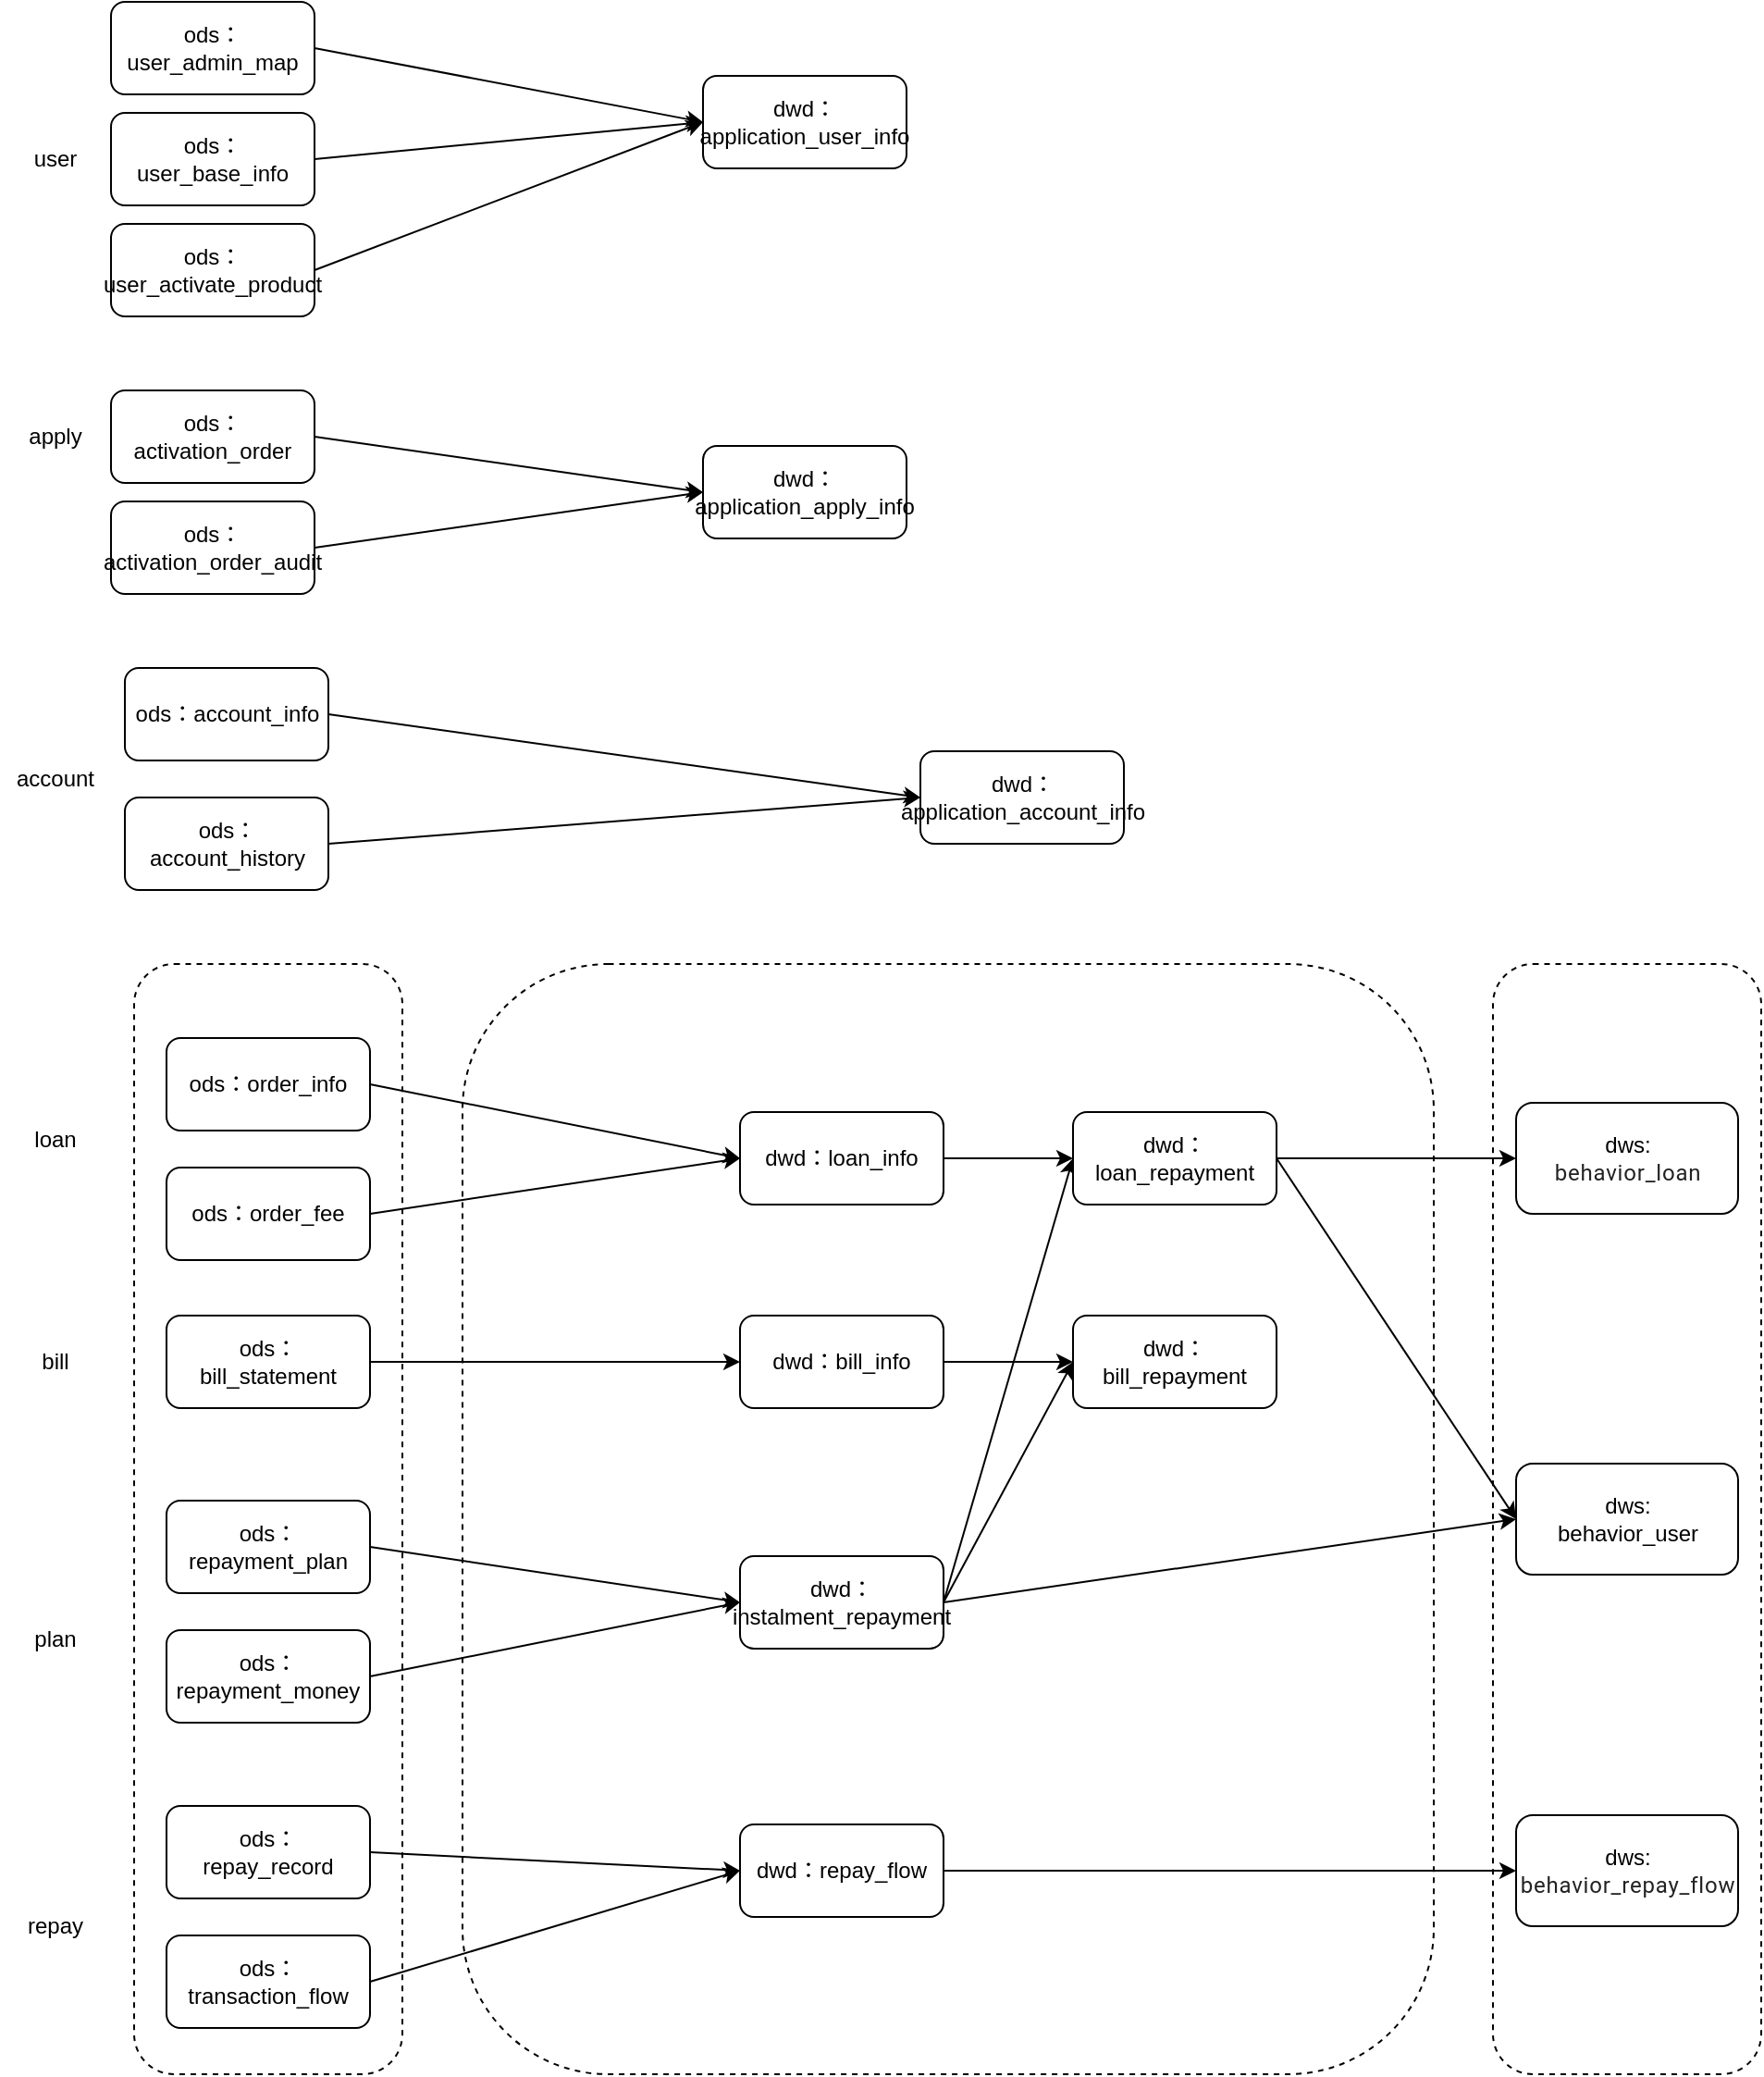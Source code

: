 <mxfile version="20.0.1" type="github">
  <diagram id="wvVTZFErPgsMaAx57S7T" name="Page-1">
    <mxGraphModel dx="1645" dy="2101" grid="1" gridSize="10" guides="1" tooltips="1" connect="1" arrows="1" fold="1" page="1" pageScale="1" pageWidth="827" pageHeight="1169" math="0" shadow="0">
      <root>
        <mxCell id="0" />
        <mxCell id="1" parent="0" />
        <mxCell id="8AdEoeR8giRR23GCNU2t-72" value="" style="rounded=1;whiteSpace=wrap;html=1;labelBackgroundColor=#FFFFFF;fontSize=12;fontColor=#000000;dashed=1;" vertex="1" parent="1">
          <mxGeometry x="827" y="110" width="145" height="600" as="geometry" />
        </mxCell>
        <mxCell id="8AdEoeR8giRR23GCNU2t-42" value="" style="rounded=1;whiteSpace=wrap;html=1;labelBackgroundColor=#FFFFFF;fontSize=12;fontColor=#000000;dashed=1;" vertex="1" parent="1">
          <mxGeometry x="270" y="110" width="525" height="600" as="geometry" />
        </mxCell>
        <mxCell id="8AdEoeR8giRR23GCNU2t-41" value="" style="rounded=1;whiteSpace=wrap;html=1;labelBackgroundColor=#FFFFFF;fontSize=12;fontColor=#000000;dashed=1;" vertex="1" parent="1">
          <mxGeometry x="92.5" y="110" width="145" height="600" as="geometry" />
        </mxCell>
        <mxCell id="8AdEoeR8giRR23GCNU2t-1" value="ods：order_info" style="rounded=1;whiteSpace=wrap;html=1;" vertex="1" parent="1">
          <mxGeometry x="110" y="150" width="110" height="50" as="geometry" />
        </mxCell>
        <mxCell id="8AdEoeR8giRR23GCNU2t-2" value="ods：order_fee" style="rounded=1;whiteSpace=wrap;html=1;" vertex="1" parent="1">
          <mxGeometry x="110" y="220" width="110" height="50" as="geometry" />
        </mxCell>
        <mxCell id="8AdEoeR8giRR23GCNU2t-35" value="" style="edgeStyle=orthogonalEdgeStyle;rounded=0;orthogonalLoop=1;jettySize=auto;html=1;fontSize=12;fontColor=#000000;" edge="1" parent="1" source="8AdEoeR8giRR23GCNU2t-4" target="8AdEoeR8giRR23GCNU2t-34">
          <mxGeometry relative="1" as="geometry" />
        </mxCell>
        <mxCell id="8AdEoeR8giRR23GCNU2t-4" value="dwd：loan_info" style="rounded=1;whiteSpace=wrap;html=1;" vertex="1" parent="1">
          <mxGeometry x="420" y="190" width="110" height="50" as="geometry" />
        </mxCell>
        <mxCell id="8AdEoeR8giRR23GCNU2t-6" value="" style="endArrow=classic;html=1;rounded=0;entryX=0;entryY=0.5;entryDx=0;entryDy=0;exitX=1;exitY=0.5;exitDx=0;exitDy=0;" edge="1" parent="1" source="8AdEoeR8giRR23GCNU2t-1" target="8AdEoeR8giRR23GCNU2t-4">
          <mxGeometry width="50" height="50" relative="1" as="geometry">
            <mxPoint x="400" y="180" as="sourcePoint" />
            <mxPoint x="340" y="90" as="targetPoint" />
          </mxGeometry>
        </mxCell>
        <mxCell id="8AdEoeR8giRR23GCNU2t-8" value="" style="endArrow=classic;html=1;rounded=0;entryX=0;entryY=0.5;entryDx=0;entryDy=0;exitX=1;exitY=0.5;exitDx=0;exitDy=0;" edge="1" parent="1" source="8AdEoeR8giRR23GCNU2t-2" target="8AdEoeR8giRR23GCNU2t-4">
          <mxGeometry width="50" height="50" relative="1" as="geometry">
            <mxPoint x="360" y="185" as="sourcePoint" />
            <mxPoint x="430" y="225" as="targetPoint" />
          </mxGeometry>
        </mxCell>
        <mxCell id="8AdEoeR8giRR23GCNU2t-11" value="ods：repayment_plan" style="rounded=1;whiteSpace=wrap;html=1;" vertex="1" parent="1">
          <mxGeometry x="110" y="400" width="110" height="50" as="geometry" />
        </mxCell>
        <mxCell id="8AdEoeR8giRR23GCNU2t-12" value="ods：&lt;br&gt;repayment_money" style="rounded=1;whiteSpace=wrap;html=1;" vertex="1" parent="1">
          <mxGeometry x="110" y="470" width="110" height="50" as="geometry" />
        </mxCell>
        <mxCell id="8AdEoeR8giRR23GCNU2t-13" value="&lt;font style=&quot;font-size: 12px;&quot;&gt;dwd：&lt;br&gt;&lt;span id=&quot;docs-internal-guid-5aec8d1b-7fff-cdfb-e014-1fbec7482f0d&quot;&gt;&lt;span style=&quot;font-family: Arial; background-color: transparent; font-variant-numeric: normal; font-variant-east-asian: normal; vertical-align: baseline;&quot;&gt;instalment_repayment&lt;/span&gt;&lt;/span&gt;&lt;/font&gt;" style="rounded=1;whiteSpace=wrap;html=1;" vertex="1" parent="1">
          <mxGeometry x="420" y="430" width="110" height="50" as="geometry" />
        </mxCell>
        <mxCell id="8AdEoeR8giRR23GCNU2t-14" value="" style="endArrow=classic;html=1;rounded=0;entryX=0;entryY=0.5;entryDx=0;entryDy=0;exitX=1;exitY=0.5;exitDx=0;exitDy=0;" edge="1" parent="1" source="8AdEoeR8giRR23GCNU2t-11" target="8AdEoeR8giRR23GCNU2t-13">
          <mxGeometry width="50" height="50" relative="1" as="geometry">
            <mxPoint x="400" y="430" as="sourcePoint" />
            <mxPoint x="340" y="340" as="targetPoint" />
          </mxGeometry>
        </mxCell>
        <mxCell id="8AdEoeR8giRR23GCNU2t-15" value="" style="endArrow=classic;html=1;rounded=0;entryX=0;entryY=0.5;entryDx=0;entryDy=0;exitX=1;exitY=0.5;exitDx=0;exitDy=0;" edge="1" parent="1" source="8AdEoeR8giRR23GCNU2t-12" target="8AdEoeR8giRR23GCNU2t-13">
          <mxGeometry width="50" height="50" relative="1" as="geometry">
            <mxPoint x="360" y="435" as="sourcePoint" />
            <mxPoint x="430" y="475" as="targetPoint" />
          </mxGeometry>
        </mxCell>
        <mxCell id="8AdEoeR8giRR23GCNU2t-18" value="" style="edgeStyle=orthogonalEdgeStyle;rounded=0;orthogonalLoop=1;jettySize=auto;html=1;fontSize=12;" edge="1" parent="1" source="8AdEoeR8giRR23GCNU2t-16" target="8AdEoeR8giRR23GCNU2t-17">
          <mxGeometry relative="1" as="geometry" />
        </mxCell>
        <mxCell id="8AdEoeR8giRR23GCNU2t-16" value="ods：&lt;br&gt;bill_statement" style="rounded=1;whiteSpace=wrap;html=1;" vertex="1" parent="1">
          <mxGeometry x="110" y="300" width="110" height="50" as="geometry" />
        </mxCell>
        <mxCell id="8AdEoeR8giRR23GCNU2t-38" value="" style="edgeStyle=orthogonalEdgeStyle;rounded=0;orthogonalLoop=1;jettySize=auto;html=1;fontSize=12;fontColor=#000000;" edge="1" parent="1" source="8AdEoeR8giRR23GCNU2t-17" target="8AdEoeR8giRR23GCNU2t-37">
          <mxGeometry relative="1" as="geometry" />
        </mxCell>
        <mxCell id="8AdEoeR8giRR23GCNU2t-17" value="dwd：&lt;span id=&quot;docs-internal-guid-53d1fee0-7fff-f85b-eb49-b567c09b7242&quot;&gt;&lt;span style=&quot;font-family: Arial; background-color: transparent; font-variant-numeric: normal; font-variant-east-asian: normal; vertical-align: baseline;&quot;&gt;&lt;font style=&quot;font-size: 12px;&quot;&gt;bill_info&lt;/font&gt;&lt;/span&gt;&lt;/span&gt;" style="rounded=1;whiteSpace=wrap;html=1;" vertex="1" parent="1">
          <mxGeometry x="420" y="300" width="110" height="50" as="geometry" />
        </mxCell>
        <mxCell id="8AdEoeR8giRR23GCNU2t-25" value="ods：&lt;br&gt;&lt;span id=&quot;docs-internal-guid-d9d55889-7fff-6ba6-db5d-2b4334a360d3&quot;&gt;&lt;span style=&quot;font-size: 9pt; font-family: Arial; font-variant-numeric: normal; font-variant-east-asian: normal; vertical-align: baseline;&quot;&gt;repay_record&lt;/span&gt;&lt;/span&gt;" style="rounded=1;whiteSpace=wrap;html=1;" vertex="1" parent="1">
          <mxGeometry x="110" y="565" width="110" height="50" as="geometry" />
        </mxCell>
        <mxCell id="8AdEoeR8giRR23GCNU2t-26" value="ods：&lt;br&gt;&lt;span id=&quot;docs-internal-guid-947b27e7-7fff-a2fc-4474-99fa8dbf6acd&quot;&gt;&lt;span style=&quot;font-size: 9pt; font-family: Arial; font-variant-numeric: normal; font-variant-east-asian: normal; vertical-align: baseline;&quot;&gt;transaction_flow&lt;/span&gt;&lt;/span&gt;" style="rounded=1;whiteSpace=wrap;html=1;" vertex="1" parent="1">
          <mxGeometry x="110" y="635" width="110" height="50" as="geometry" />
        </mxCell>
        <mxCell id="8AdEoeR8giRR23GCNU2t-66" value="" style="edgeStyle=orthogonalEdgeStyle;rounded=0;orthogonalLoop=1;jettySize=auto;html=1;fontSize=12;fontColor=#000000;" edge="1" parent="1" source="8AdEoeR8giRR23GCNU2t-27" target="8AdEoeR8giRR23GCNU2t-65">
          <mxGeometry relative="1" as="geometry" />
        </mxCell>
        <mxCell id="8AdEoeR8giRR23GCNU2t-27" value="&lt;font style=&quot;font-size: 12px;&quot;&gt;dwd：&lt;span id=&quot;docs-internal-guid-818f419f-7fff-825d-e930-8b9c165d0fec&quot;&gt;&lt;span style=&quot;font-size: 9pt; font-family: Arial; font-variant-numeric: normal; font-variant-east-asian: normal; vertical-align: baseline;&quot;&gt;repay_flow&lt;/span&gt;&lt;/span&gt;&lt;br&gt;&lt;/font&gt;" style="rounded=1;whiteSpace=wrap;html=1;" vertex="1" parent="1">
          <mxGeometry x="420" y="575" width="110" height="50" as="geometry" />
        </mxCell>
        <mxCell id="8AdEoeR8giRR23GCNU2t-28" value="" style="endArrow=classic;html=1;rounded=0;entryX=0;entryY=0.5;entryDx=0;entryDy=0;exitX=1;exitY=0.5;exitDx=0;exitDy=0;" edge="1" parent="1" source="8AdEoeR8giRR23GCNU2t-25" target="8AdEoeR8giRR23GCNU2t-27">
          <mxGeometry width="50" height="50" relative="1" as="geometry">
            <mxPoint x="270" y="595" as="sourcePoint" />
            <mxPoint x="210" y="505" as="targetPoint" />
          </mxGeometry>
        </mxCell>
        <mxCell id="8AdEoeR8giRR23GCNU2t-29" value="" style="endArrow=classic;html=1;rounded=0;entryX=0;entryY=0.5;entryDx=0;entryDy=0;exitX=1;exitY=0.5;exitDx=0;exitDy=0;" edge="1" parent="1" source="8AdEoeR8giRR23GCNU2t-26" target="8AdEoeR8giRR23GCNU2t-27">
          <mxGeometry width="50" height="50" relative="1" as="geometry">
            <mxPoint x="230" y="600" as="sourcePoint" />
            <mxPoint x="300" y="640" as="targetPoint" />
          </mxGeometry>
        </mxCell>
        <mxCell id="8AdEoeR8giRR23GCNU2t-30" value="plan" style="text;html=1;strokeColor=none;fillColor=none;align=center;verticalAlign=middle;whiteSpace=wrap;rounded=0;labelBackgroundColor=#FFFFFF;fontSize=12;fontColor=#000000;" vertex="1" parent="1">
          <mxGeometry x="20" y="460" width="60" height="30" as="geometry" />
        </mxCell>
        <mxCell id="8AdEoeR8giRR23GCNU2t-31" value="loan" style="text;html=1;strokeColor=none;fillColor=none;align=center;verticalAlign=middle;whiteSpace=wrap;rounded=0;labelBackgroundColor=#FFFFFF;fontSize=12;fontColor=#000000;" vertex="1" parent="1">
          <mxGeometry x="20" y="190" width="60" height="30" as="geometry" />
        </mxCell>
        <mxCell id="8AdEoeR8giRR23GCNU2t-32" value="bill" style="text;html=1;strokeColor=none;fillColor=none;align=center;verticalAlign=middle;whiteSpace=wrap;rounded=0;labelBackgroundColor=#FFFFFF;fontSize=12;fontColor=#000000;" vertex="1" parent="1">
          <mxGeometry x="20" y="310" width="60" height="30" as="geometry" />
        </mxCell>
        <mxCell id="8AdEoeR8giRR23GCNU2t-33" value="repay" style="text;html=1;strokeColor=none;fillColor=none;align=center;verticalAlign=middle;whiteSpace=wrap;rounded=0;labelBackgroundColor=#FFFFFF;fontSize=12;fontColor=#000000;" vertex="1" parent="1">
          <mxGeometry x="20" y="615" width="60" height="30" as="geometry" />
        </mxCell>
        <mxCell id="8AdEoeR8giRR23GCNU2t-64" value="" style="edgeStyle=orthogonalEdgeStyle;rounded=0;orthogonalLoop=1;jettySize=auto;html=1;fontSize=12;fontColor=#000000;" edge="1" parent="1" source="8AdEoeR8giRR23GCNU2t-34" target="8AdEoeR8giRR23GCNU2t-63">
          <mxGeometry relative="1" as="geometry" />
        </mxCell>
        <mxCell id="8AdEoeR8giRR23GCNU2t-36" value="" style="endArrow=classic;html=1;rounded=0;entryX=0;entryY=0.5;entryDx=0;entryDy=0;exitX=1;exitY=0.5;exitDx=0;exitDy=0;" edge="1" parent="1" source="8AdEoeR8giRR23GCNU2t-13" target="8AdEoeR8giRR23GCNU2t-34">
          <mxGeometry width="50" height="50" relative="1" as="geometry">
            <mxPoint x="230" y="455" as="sourcePoint" />
            <mxPoint x="300" y="425" as="targetPoint" />
          </mxGeometry>
        </mxCell>
        <mxCell id="8AdEoeR8giRR23GCNU2t-37" value="&lt;font style=&quot;&quot;&gt;dwd：&lt;br&gt;&lt;span style=&quot;font-family: Arial; text-align: left; background-color: rgb(255, 255, 255);&quot;&gt;&lt;font style=&quot;font-size: 12px;&quot;&gt;bill_repayment&lt;/font&gt;&lt;/span&gt;&lt;br&gt;&lt;/font&gt;" style="rounded=1;whiteSpace=wrap;html=1;" vertex="1" parent="1">
          <mxGeometry x="600" y="300" width="110" height="50" as="geometry" />
        </mxCell>
        <mxCell id="8AdEoeR8giRR23GCNU2t-39" value="" style="endArrow=classic;html=1;rounded=0;entryX=0;entryY=0.5;entryDx=0;entryDy=0;exitX=1;exitY=0.5;exitDx=0;exitDy=0;" edge="1" parent="1" source="8AdEoeR8giRR23GCNU2t-13" target="8AdEoeR8giRR23GCNU2t-37">
          <mxGeometry width="50" height="50" relative="1" as="geometry">
            <mxPoint x="410" y="425" as="sourcePoint" />
            <mxPoint x="480" y="265" as="targetPoint" />
          </mxGeometry>
        </mxCell>
        <mxCell id="8AdEoeR8giRR23GCNU2t-43" value="account" style="text;html=1;strokeColor=none;fillColor=none;align=center;verticalAlign=middle;whiteSpace=wrap;rounded=0;labelBackgroundColor=#FFFFFF;fontSize=12;fontColor=#000000;" vertex="1" parent="1">
          <mxGeometry x="20" y="-5" width="60" height="30" as="geometry" />
        </mxCell>
        <mxCell id="8AdEoeR8giRR23GCNU2t-44" value="apply" style="text;html=1;strokeColor=none;fillColor=none;align=center;verticalAlign=middle;whiteSpace=wrap;rounded=0;labelBackgroundColor=#FFFFFF;fontSize=12;fontColor=#000000;" vertex="1" parent="1">
          <mxGeometry x="20" y="-190" width="60" height="30" as="geometry" />
        </mxCell>
        <mxCell id="8AdEoeR8giRR23GCNU2t-45" value="user" style="text;html=1;strokeColor=none;fillColor=none;align=center;verticalAlign=middle;whiteSpace=wrap;rounded=0;labelBackgroundColor=#FFFFFF;fontSize=12;fontColor=#000000;" vertex="1" parent="1">
          <mxGeometry x="20" y="-340" width="60" height="30" as="geometry" />
        </mxCell>
        <mxCell id="8AdEoeR8giRR23GCNU2t-46" value="ods：account_info" style="rounded=1;whiteSpace=wrap;html=1;" vertex="1" parent="1">
          <mxGeometry x="87.5" y="-50" width="110" height="50" as="geometry" />
        </mxCell>
        <mxCell id="8AdEoeR8giRR23GCNU2t-47" value="ods：&lt;br&gt;account_history" style="rounded=1;whiteSpace=wrap;html=1;" vertex="1" parent="1">
          <mxGeometry x="87.5" y="20" width="110" height="50" as="geometry" />
        </mxCell>
        <mxCell id="8AdEoeR8giRR23GCNU2t-48" value="dwd：&lt;br&gt;&lt;span id=&quot;docs-internal-guid-810f0809-7fff-8f3f-b4a5-248d9ead75d0&quot;&gt;&lt;span style=&quot;font-family: Arial; background-color: transparent; font-variant-numeric: normal; font-variant-east-asian: normal; vertical-align: baseline;&quot;&gt;&lt;font style=&quot;font-size: 12px;&quot;&gt;application_account_info&lt;/font&gt;&lt;/span&gt;&lt;/span&gt;" style="rounded=1;whiteSpace=wrap;html=1;" vertex="1" parent="1">
          <mxGeometry x="517.5" y="-5" width="110" height="50" as="geometry" />
        </mxCell>
        <mxCell id="8AdEoeR8giRR23GCNU2t-49" value="" style="endArrow=classic;html=1;rounded=0;entryX=0;entryY=0.5;entryDx=0;entryDy=0;exitX=1;exitY=0.5;exitDx=0;exitDy=0;" edge="1" parent="1" source="8AdEoeR8giRR23GCNU2t-46" target="8AdEoeR8giRR23GCNU2t-48">
          <mxGeometry width="50" height="50" relative="1" as="geometry">
            <mxPoint x="377.5" y="-20" as="sourcePoint" />
            <mxPoint x="317.5" y="-110" as="targetPoint" />
          </mxGeometry>
        </mxCell>
        <mxCell id="8AdEoeR8giRR23GCNU2t-50" value="" style="endArrow=classic;html=1;rounded=0;entryX=0;entryY=0.5;entryDx=0;entryDy=0;exitX=1;exitY=0.5;exitDx=0;exitDy=0;" edge="1" parent="1" source="8AdEoeR8giRR23GCNU2t-47" target="8AdEoeR8giRR23GCNU2t-48">
          <mxGeometry width="50" height="50" relative="1" as="geometry">
            <mxPoint x="337.5" y="-15" as="sourcePoint" />
            <mxPoint x="407.5" y="25" as="targetPoint" />
          </mxGeometry>
        </mxCell>
        <mxCell id="8AdEoeR8giRR23GCNU2t-51" value="ods：&lt;br&gt;&lt;span id=&quot;docs-internal-guid-a17145a7-7fff-5917-b1d9-0c4fba050937&quot;&gt;&lt;span style=&quot;font-size: 9pt; font-family: Arial; font-variant-numeric: normal; font-variant-east-asian: normal; vertical-align: baseline;&quot;&gt;user_base_info&lt;/span&gt;&lt;/span&gt;" style="rounded=1;whiteSpace=wrap;html=1;" vertex="1" parent="1">
          <mxGeometry x="80" y="-350" width="110" height="50" as="geometry" />
        </mxCell>
        <mxCell id="8AdEoeR8giRR23GCNU2t-52" value="ods：&lt;br&gt;&lt;span id=&quot;docs-internal-guid-c17e0959-7fff-95d1-528c-808f449eea5f&quot;&gt;&lt;span style=&quot;font-size: 9pt; font-family: Arial; font-variant-numeric: normal; font-variant-east-asian: normal; vertical-align: baseline;&quot;&gt;user_activate_product&lt;/span&gt;&lt;/span&gt;" style="rounded=1;whiteSpace=wrap;html=1;" vertex="1" parent="1">
          <mxGeometry x="80" y="-290" width="110" height="50" as="geometry" />
        </mxCell>
        <mxCell id="8AdEoeR8giRR23GCNU2t-53" value="dwd：&lt;br&gt;&lt;span id=&quot;docs-internal-guid-081b521d-7fff-0676-e791-040522774dc9&quot;&gt;&lt;span style=&quot;font-family: Arial; background-color: transparent; font-variant-numeric: normal; font-variant-east-asian: normal; vertical-align: baseline;&quot;&gt;&lt;font style=&quot;font-size: 12px;&quot;&gt;application_user_info&lt;/font&gt;&lt;/span&gt;&lt;/span&gt;" style="rounded=1;whiteSpace=wrap;html=1;" vertex="1" parent="1">
          <mxGeometry x="400" y="-370" width="110" height="50" as="geometry" />
        </mxCell>
        <mxCell id="8AdEoeR8giRR23GCNU2t-54" value="ods：&lt;br&gt;&lt;span id=&quot;docs-internal-guid-4c512221-7fff-2981-17a5-eb455115625a&quot;&gt;&lt;span style=&quot;font-size: 9pt; font-family: Arial; font-variant-numeric: normal; font-variant-east-asian: normal; vertical-align: baseline;&quot;&gt;user_admin_map&lt;/span&gt;&lt;/span&gt;" style="rounded=1;whiteSpace=wrap;html=1;" vertex="1" parent="1">
          <mxGeometry x="80" y="-410" width="110" height="50" as="geometry" />
        </mxCell>
        <mxCell id="8AdEoeR8giRR23GCNU2t-55" value="ods：&lt;br&gt;&lt;span id=&quot;docs-internal-guid-991e370b-7fff-096c-da29-5b45ae392f6d&quot;&gt;&lt;span style=&quot;font-size: 9pt; font-family: Arial; font-variant-numeric: normal; font-variant-east-asian: normal; vertical-align: baseline;&quot;&gt;activation_order_audit&lt;/span&gt;&lt;/span&gt;" style="rounded=1;whiteSpace=wrap;html=1;" vertex="1" parent="1">
          <mxGeometry x="80" y="-140" width="110" height="50" as="geometry" />
        </mxCell>
        <mxCell id="8AdEoeR8giRR23GCNU2t-56" value="dwd：&lt;br&gt;&lt;span id=&quot;docs-internal-guid-3d546426-7fff-3fd3-8199-8de1ce286290&quot;&gt;&lt;span style=&quot;font-family: Arial; background-color: transparent; font-variant-numeric: normal; font-variant-east-asian: normal; vertical-align: baseline;&quot;&gt;&lt;font style=&quot;font-size: 12px;&quot;&gt;application_apply_info&lt;/font&gt;&lt;/span&gt;&lt;/span&gt;" style="rounded=1;whiteSpace=wrap;html=1;" vertex="1" parent="1">
          <mxGeometry x="400" y="-170" width="110" height="50" as="geometry" />
        </mxCell>
        <mxCell id="8AdEoeR8giRR23GCNU2t-57" value="ods：&lt;br&gt;&lt;span id=&quot;docs-internal-guid-f72523e4-7fff-d374-d195-f049cee32e4a&quot;&gt;&lt;span style=&quot;font-size: 9pt; font-family: Arial; font-variant-numeric: normal; font-variant-east-asian: normal; vertical-align: baseline;&quot;&gt;activation_order&lt;/span&gt;&lt;/span&gt;" style="rounded=1;whiteSpace=wrap;html=1;" vertex="1" parent="1">
          <mxGeometry x="80" y="-200" width="110" height="50" as="geometry" />
        </mxCell>
        <mxCell id="8AdEoeR8giRR23GCNU2t-58" value="" style="endArrow=classic;html=1;rounded=0;entryX=0;entryY=0.5;entryDx=0;entryDy=0;exitX=1;exitY=0.5;exitDx=0;exitDy=0;" edge="1" parent="1" source="8AdEoeR8giRR23GCNU2t-54" target="8AdEoeR8giRR23GCNU2t-53">
          <mxGeometry width="50" height="50" relative="1" as="geometry">
            <mxPoint x="207.5" y="-445" as="sourcePoint" />
            <mxPoint x="407.5" y="-475" as="targetPoint" />
          </mxGeometry>
        </mxCell>
        <mxCell id="8AdEoeR8giRR23GCNU2t-59" value="" style="endArrow=classic;html=1;rounded=0;exitX=1;exitY=0.5;exitDx=0;exitDy=0;entryX=0;entryY=0.5;entryDx=0;entryDy=0;" edge="1" parent="1" source="8AdEoeR8giRR23GCNU2t-51" target="8AdEoeR8giRR23GCNU2t-53">
          <mxGeometry width="50" height="50" relative="1" as="geometry">
            <mxPoint x="220" y="-375" as="sourcePoint" />
            <mxPoint x="390" y="-340" as="targetPoint" />
          </mxGeometry>
        </mxCell>
        <mxCell id="8AdEoeR8giRR23GCNU2t-60" value="" style="endArrow=classic;html=1;rounded=0;exitX=1;exitY=0.5;exitDx=0;exitDy=0;entryX=0;entryY=0.5;entryDx=0;entryDy=0;" edge="1" parent="1" source="8AdEoeR8giRR23GCNU2t-52" target="8AdEoeR8giRR23GCNU2t-53">
          <mxGeometry width="50" height="50" relative="1" as="geometry">
            <mxPoint x="220" y="-315" as="sourcePoint" />
            <mxPoint x="410" y="-335" as="targetPoint" />
          </mxGeometry>
        </mxCell>
        <mxCell id="8AdEoeR8giRR23GCNU2t-61" value="" style="endArrow=classic;html=1;rounded=0;exitX=1;exitY=0.5;exitDx=0;exitDy=0;entryX=0;entryY=0.5;entryDx=0;entryDy=0;" edge="1" parent="1" source="8AdEoeR8giRR23GCNU2t-57" target="8AdEoeR8giRR23GCNU2t-56">
          <mxGeometry width="50" height="50" relative="1" as="geometry">
            <mxPoint x="230" y="-235" as="sourcePoint" />
            <mxPoint x="420" y="-315" as="targetPoint" />
          </mxGeometry>
        </mxCell>
        <mxCell id="8AdEoeR8giRR23GCNU2t-62" value="" style="endArrow=classic;html=1;rounded=0;exitX=1;exitY=0.5;exitDx=0;exitDy=0;entryX=0;entryY=0.5;entryDx=0;entryDy=0;" edge="1" parent="1" source="8AdEoeR8giRR23GCNU2t-55" target="8AdEoeR8giRR23GCNU2t-56">
          <mxGeometry width="50" height="50" relative="1" as="geometry">
            <mxPoint x="220" y="-165" as="sourcePoint" />
            <mxPoint x="410" y="-135" as="targetPoint" />
          </mxGeometry>
        </mxCell>
        <mxCell id="8AdEoeR8giRR23GCNU2t-63" value="dws:&lt;br&gt;&lt;span style=&quot;color: rgb(34, 34, 34); font-family: &amp;quot;Google Sans&amp;quot;, Roboto, RobotoDraft, Helvetica, Arial, sans-serif; letter-spacing: 0.4px; text-align: start; background-color: rgb(255, 255, 255);&quot;&gt;&lt;font style=&quot;font-size: 12px;&quot;&gt;behavior_loan&lt;/font&gt;&lt;/span&gt;" style="whiteSpace=wrap;html=1;rounded=1;" vertex="1" parent="1">
          <mxGeometry x="839.5" y="185" width="120" height="60" as="geometry" />
        </mxCell>
        <mxCell id="8AdEoeR8giRR23GCNU2t-65" value="dws:&lt;br&gt;&lt;span style=&quot;color: rgb(34, 34, 34); font-family: &amp;quot;Google Sans&amp;quot;, Roboto, RobotoDraft, Helvetica, Arial, sans-serif; letter-spacing: 0.4px; text-align: start; background-color: rgb(255, 255, 255);&quot;&gt;&lt;font style=&quot;font-size: 12px;&quot;&gt;behavior_repay_flow&lt;/font&gt;&lt;/span&gt;" style="whiteSpace=wrap;html=1;rounded=1;" vertex="1" parent="1">
          <mxGeometry x="839.5" y="570" width="120" height="60" as="geometry" />
        </mxCell>
        <mxCell id="8AdEoeR8giRR23GCNU2t-67" value="dws:&lt;br&gt;behavior_user" style="rounded=1;whiteSpace=wrap;html=1;labelBackgroundColor=#FFFFFF;fontSize=12;fontColor=#000000;" vertex="1" parent="1">
          <mxGeometry x="839.5" y="380" width="120" height="60" as="geometry" />
        </mxCell>
        <mxCell id="8AdEoeR8giRR23GCNU2t-68" value="" style="endArrow=classic;html=1;rounded=0;entryX=0;entryY=0.5;entryDx=0;entryDy=0;exitX=1;exitY=0.5;exitDx=0;exitDy=0;" edge="1" parent="1" source="8AdEoeR8giRR23GCNU2t-13" target="8AdEoeR8giRR23GCNU2t-67">
          <mxGeometry width="50" height="50" relative="1" as="geometry">
            <mxPoint x="540" y="465" as="sourcePoint" />
            <mxPoint x="610" y="225" as="targetPoint" />
          </mxGeometry>
        </mxCell>
        <mxCell id="8AdEoeR8giRR23GCNU2t-69" value="" style="endArrow=classic;html=1;rounded=0;exitX=1;exitY=0.5;exitDx=0;exitDy=0;entryX=0;entryY=0.5;entryDx=0;entryDy=0;" edge="1" parent="1" source="8AdEoeR8giRR23GCNU2t-34" target="8AdEoeR8giRR23GCNU2t-67">
          <mxGeometry width="50" height="50" relative="1" as="geometry">
            <mxPoint x="540" y="465" as="sourcePoint" />
            <mxPoint x="860" y="370" as="targetPoint" />
          </mxGeometry>
        </mxCell>
        <mxCell id="8AdEoeR8giRR23GCNU2t-34" value="&lt;font style=&quot;&quot;&gt;dwd：&lt;br&gt;&lt;span style=&quot;font-family: Arial; text-align: left; background-color: rgb(255, 255, 255);&quot;&gt;&lt;font style=&quot;font-size: 12px;&quot;&gt;loan_repayment&lt;/font&gt;&lt;/span&gt;&lt;br&gt;&lt;/font&gt;" style="rounded=1;whiteSpace=wrap;html=1;" vertex="1" parent="1">
          <mxGeometry x="600" y="190" width="110" height="50" as="geometry" />
        </mxCell>
      </root>
    </mxGraphModel>
  </diagram>
</mxfile>
